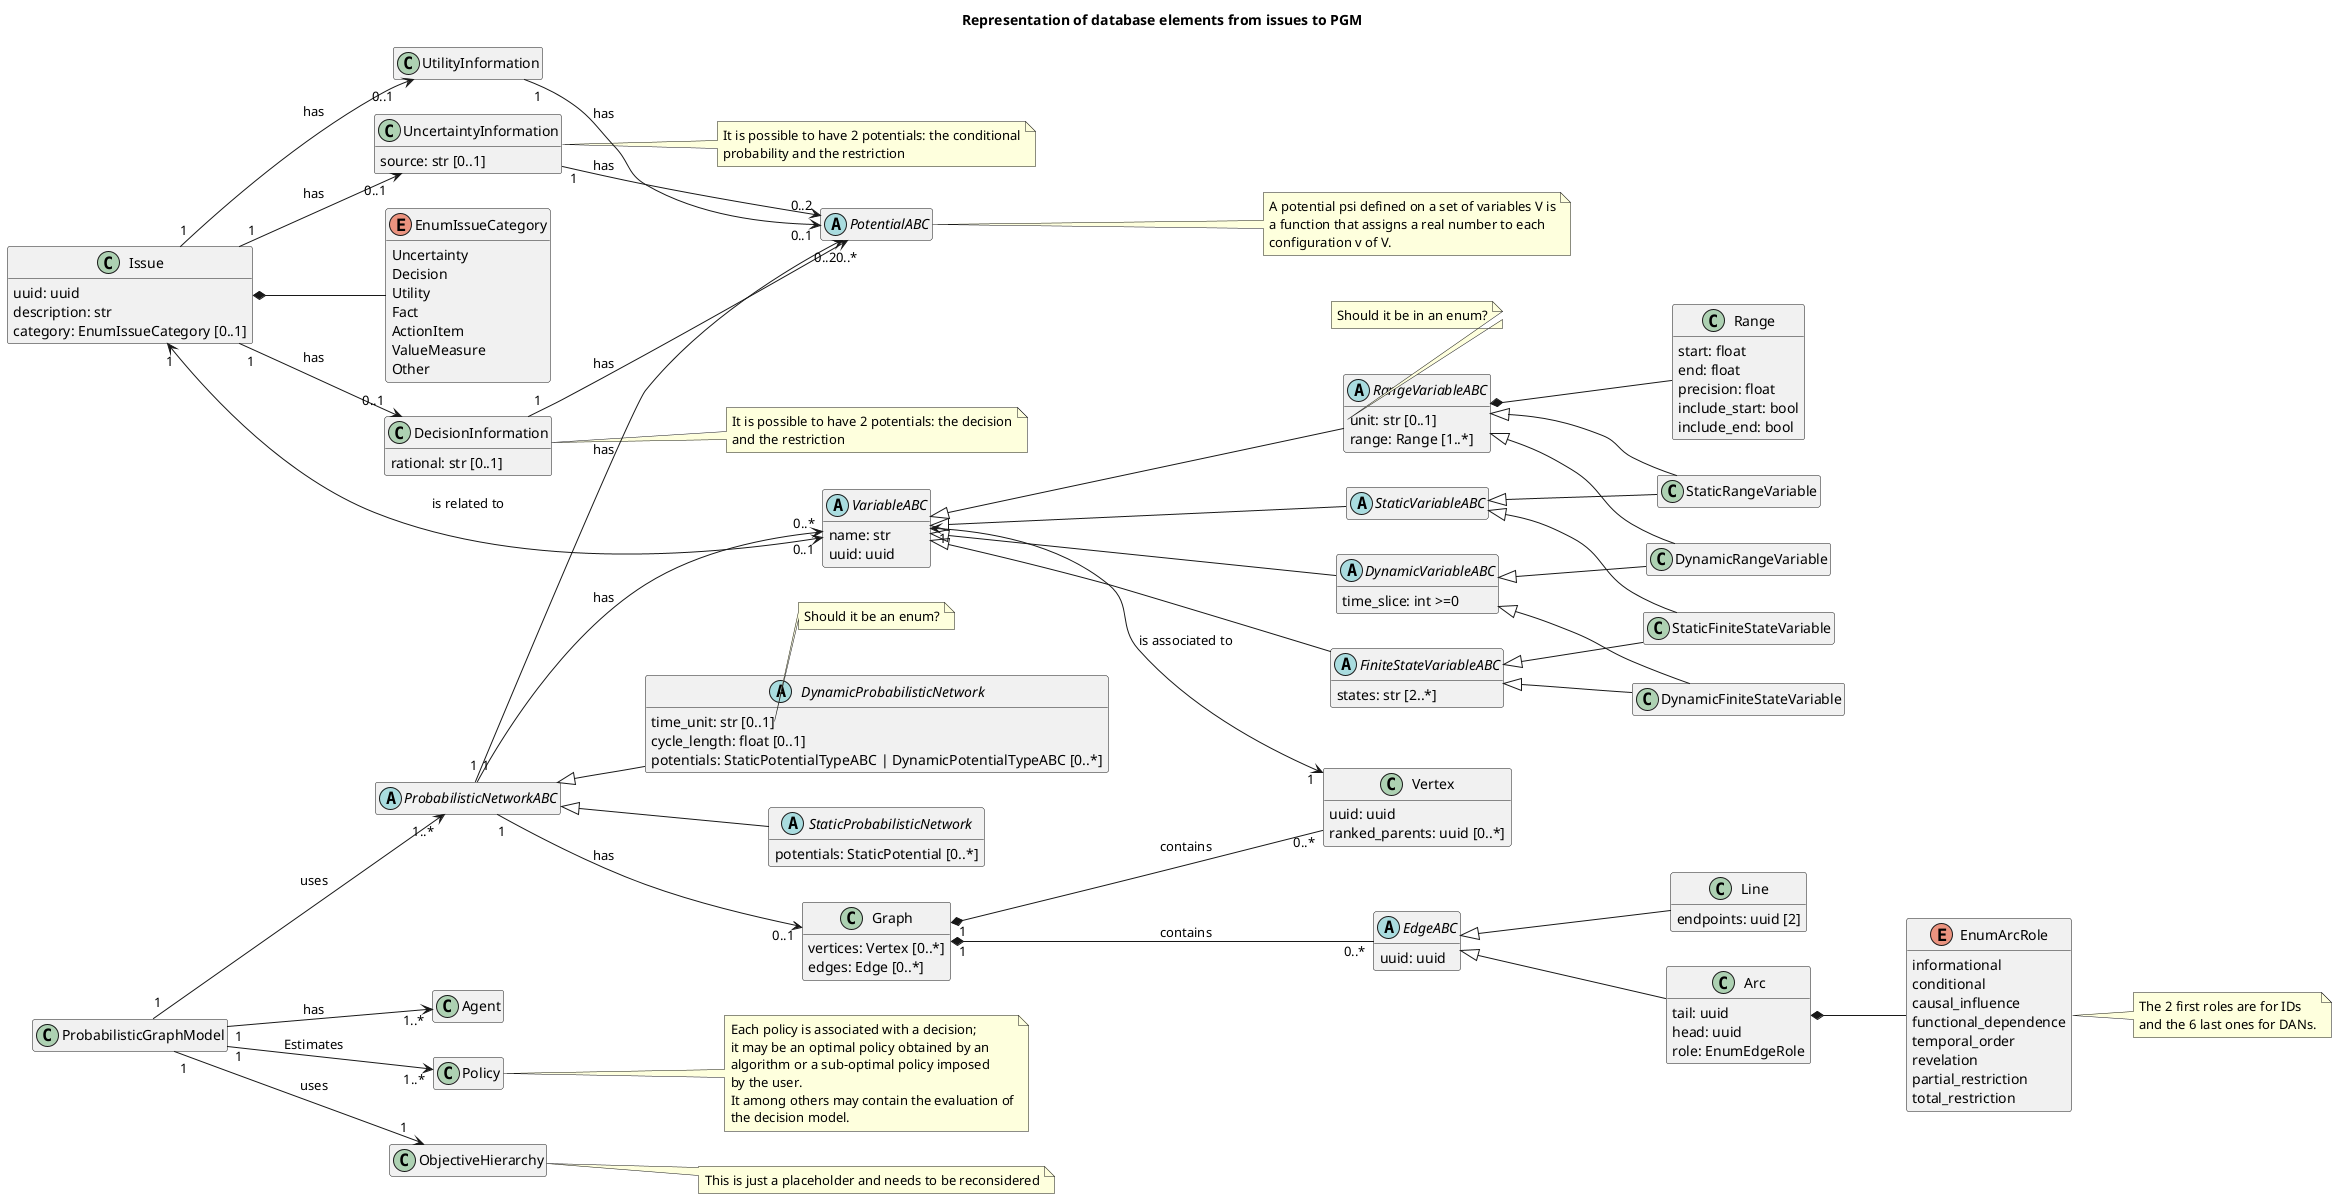@startuml Class Diagram: PGM

hide empty members
left to right direction


title Representation of database elements from issues to PGM


class Issue {
    uuid: uuid
    description: str
    category: EnumIssueCategory [0..1]
}


class UncertaintyInformation {
    source: str [0..1]
}
note right
    It is possible to have 2 potentials: the conditional
    probability and the restriction
end note

class DecisionInformation {
    rational: str [0..1]
}
note right
    It is possible to have 2 potentials: the decision
    and the restriction
end note

class UtilityInformation


class ProbabilisticGraphModel

class Policy
note right
    Each policy is associated with a decision;
    it may be an optimal policy obtained by an
    algorithm or a sub-optimal policy imposed
    by the user.
    It among others may contain the evaluation of
    the decision model.
end note
class ObjectiveHierarchy
note right
    This is just a placeholder and needs to be reconsidered
end note
class Agent

abstract class ProbabilisticNetworkABC
abstract class StaticProbabilisticNetwork {
    potentials: StaticPotential [0..*]
}
abstract class DynamicProbabilisticNetwork {
    time_unit: str [0..1]
    cycle_length: float [0..1]
    potentials: StaticPotentialTypeABC | DynamicPotentialTypeABC [0..*]
}
note right of DynamicProbabilisticNetwork::time_unit
    Should it be an enum?
end note


class Graph {
    vertices: Vertex [0..*]
    edges: Edge [0..*]
}


abstract class VariableABC {
    name: str
    uuid: uuid
}

abstract class StaticVariableABC
abstract class DynamicVariableABC {
    time_slice: int >=0
}

together {
    abstract class StaticVariableABC
    abstract class DynamicVariableABC
}

abstract class FiniteStateVariableABC {
    states: str [2..*]
}
abstract class RangeVariableABC {
    unit: str [0..1]
    range: Range [1..*]
}
note right of RangeVariableABC::unit
    Should it be in an enum?
end note

class Range {
    start: float
    end: float
    precision: float
    include_start: bool
    include_end: bool
}


together {
    abstract class FiniteStateVariableABC
    abstract class RangeVariableABC
}

class StaticFiniteStateVariable
class StaticRangeVariable
class DynamicFiniteStateVariable
class DynamicRangeVariable

together {
    class StaticFiniteStateVariable
    class StaticRangeVariable
}

together {
    class DynamicFiniteStateVariable
    class DynamicRangeVariable
}

class Vertex {
    uuid: uuid
    ranked_parents: uuid [0..*]
}

abstract class EdgeABC {
    uuid: uuid
}
class Line {
    endpoints: uuid [2]
}
class Arc {
    tail: uuid
    head: uuid
    role: EnumEdgeRole
}

abstract class PotentialABC
note right
    A potential psi defined on a set of variables V is
    a function that assigns a real number to each
    configuration v of V.
end note
' abstract class PotentialTypeABC
' abstract class StaticPotentialTypeABC
' abstract class DynamicPotentialTypeABC

' abstract class PotentialRoleABC
' class JointProbabilityPotentialRole {
'     variables: uuid [1..*]
' }
' class ConditionalProbabilityPotentialRole {
'     conditioned_variables: uuid [1..*]
'     conditioning_variables: uuid [1..*]
' }
' class UtilityPotentialRole {
'     parent_variables: uuid [1..*]
' }
' class PolicyPotentialRole
' class RestrictionPotentialRole {
'     conditioned_variables: uuid [1..*]
'     conditioning_variables: uuid [1..*]
' }

' class TablePotentialType {

' }

' class Distribution {
'     name: EnumDistribution
'     arguments: Distribution [0..*]
' }

enum EnumIssueCategory {
    Uncertainty
    Decision
    Utility
    Fact
    ActionItem
    ValueMeasure
    Other
}

enum EnumArcRole {
    informational
    conditional
    causal_influence
    functional_dependence
    temporal_order
    revelation
    partial_restriction
    total_restriction
}
note right
    The 2 first roles are for IDs
    and the 6 last ones for DANs.
end note

' enum EnumDistribution {
'     Dirac
'     Normal
'     Lognormal
'     Uniform
'     Beta
'     Cauchy
'     Pareto
' }
' note right
'     see for example [[https://qiangbo-workspace.oss-cn-shanghai.aliyuncs.com/2018-11-11-common-probability-distributions/distab.pdf]]
' end note


ProbabilisticGraphModel "1" --> "1..*" ProbabilisticNetworkABC: uses
ProbabilisticGraphModel "1" --> "1" ObjectiveHierarchy: uses
ProbabilisticGraphModel "1" --> "1..*" Agent: has
ProbabilisticGraphModel "1" --> "1..*" Policy: Estimates


ProbabilisticNetworkABC <|-- StaticProbabilisticNetwork
ProbabilisticNetworkABC <|-- DynamicProbabilisticNetwork

ProbabilisticNetworkABC "1" --> "0..*" VariableABC: has
ProbabilisticNetworkABC "1" --> "0..1" Graph: has
ProbabilisticNetworkABC "1" --> "0..*" PotentialABC: has

' PotentialABC "1" *-- "1" PotentialTypeABC: has
' PotentialABC "1" *-- "1" PotentialRoleABC: has

' PotentialTypeABC <|-- StaticPotentialTypeABC
' PotentialTypeABC <|-- DynamicPotentialTypeABC

' PotentialRoleABC <|-- JointProbabilityPotentialRole
' PotentialRoleABC <|-- ConditionalProbabilityPotentialRole
' PotentialRoleABC <|-- UtilityPotentialRole
' PotentialRoleABC <|-- PolicyPotentialRole
' PotentialRoleABC <|-- RestrictionPotentialRole

' TablePotentialType <|-- StaticPotentialTypeABC
' TablePotentialType <|-- PotentialRoleABC

' Distribution *-- EnumDistribution

Issue *-- EnumIssueCategory
Issue "1" <--> "0..1" VariableABC: is related to
Issue "1" --> "0..1" UncertaintyInformation: has
Issue "1" --> "0..1" DecisionInformation: has
Issue "1" --> "0..1" UtilityInformation: has

VariableABC "1" <--> "1" Vertex: is associated to
VariableABC <|-- StaticVariableABC
VariableABC <|-- DynamicVariableABC
VariableABC <|-- RangeVariableABC
VariableABC <|-- FiniteStateVariableABC

RangeVariableABC *-- Range

StaticVariableABC <|-- StaticFiniteStateVariable
StaticVariableABC <|-- StaticRangeVariable

FiniteStateVariableABC <|-- StaticFiniteStateVariable
RangeVariableABC <|-- StaticRangeVariable

DynamicVariableABC <|-- DynamicFiniteStateVariable
DynamicVariableABC <|-- DynamicRangeVariable

FiniteStateVariableABC <|-- DynamicFiniteStateVariable
RangeVariableABC <|-- DynamicRangeVariable

UncertaintyInformation "1" --> "0..2" PotentialABC: has
DecisionInformation "1" --> "0..2" PotentialABC: has
UtilityInformation "1" --> "0..1" PotentialABC: has

Graph "1" *-- "0..*" Vertex: contains
Graph "1" *-- "0..*" EdgeABC: contains

EdgeABC <|-- Line
EdgeABC <|-- Arc
Arc *-- EnumArcRole

@enduml
